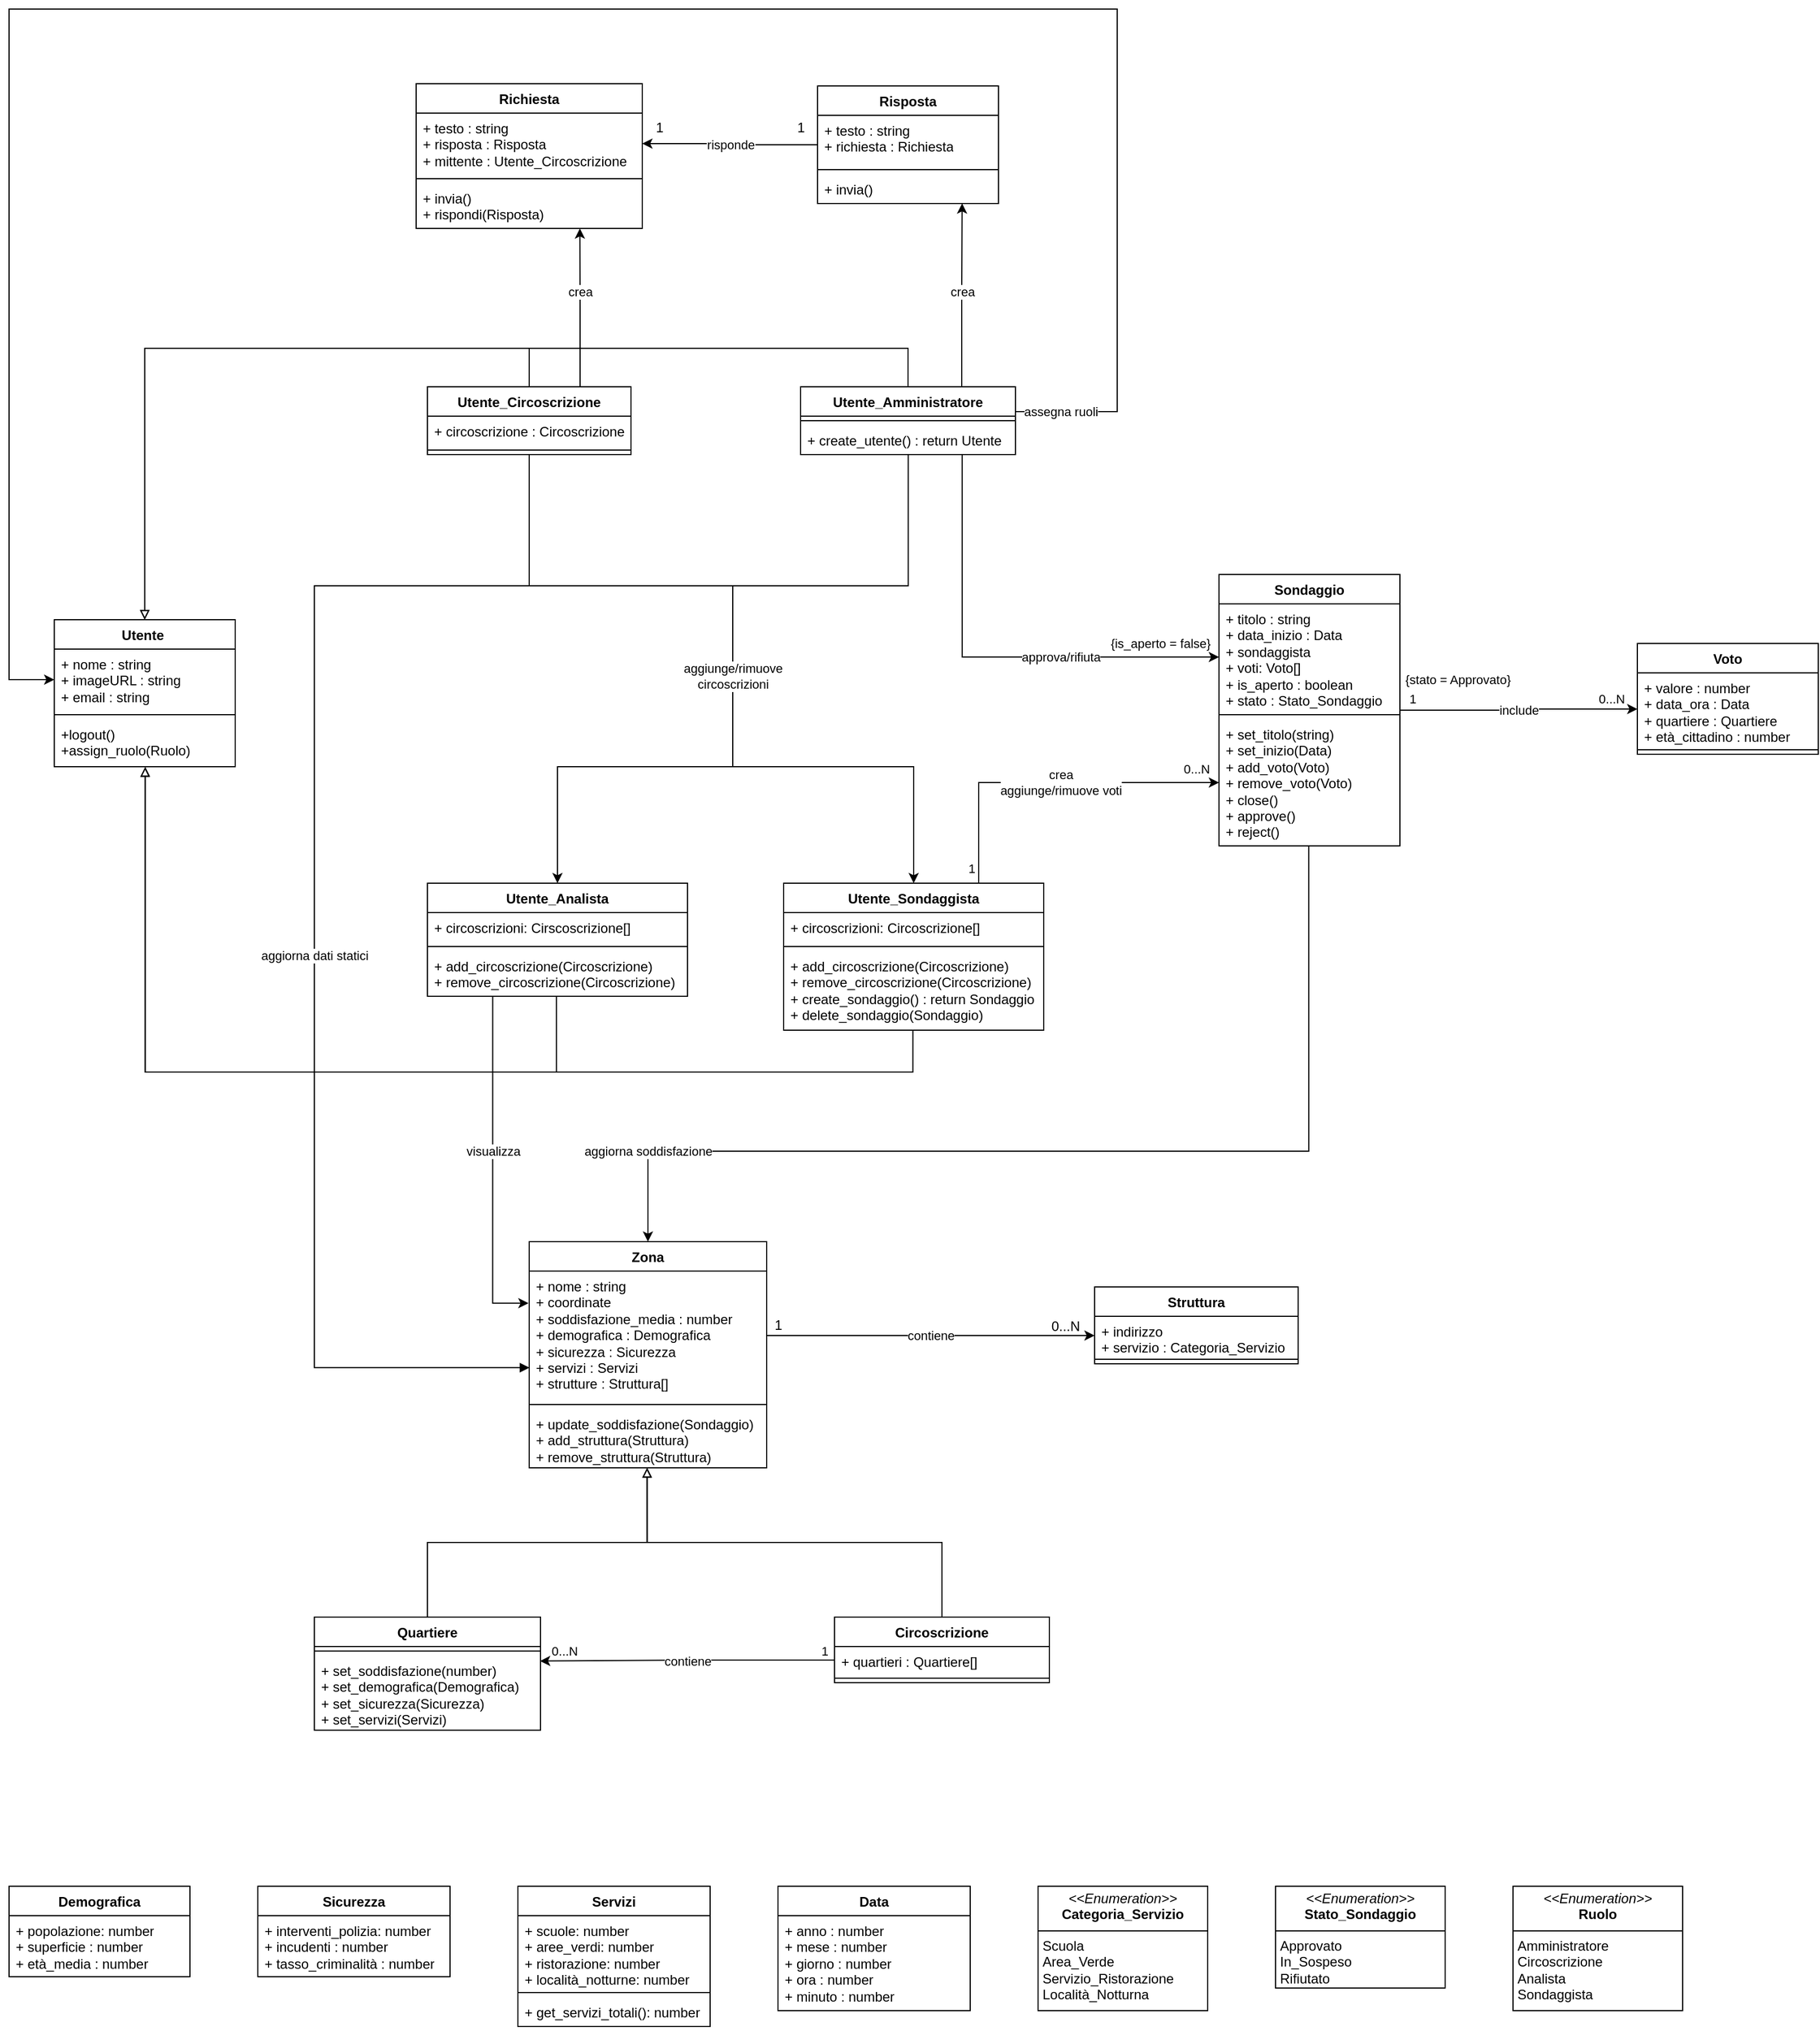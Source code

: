 <mxfile version="26.0.11">
  <diagram name="Page-1" id="PLHEX14s0yR5wj9dEpjZ">
    <mxGraphModel dx="1358" dy="744" grid="1" gridSize="10" guides="1" tooltips="1" connect="1" arrows="1" fold="1" page="1" pageScale="1" pageWidth="2339" pageHeight="3300" background="#ffffff" math="0" shadow="0">
      <root>
        <mxCell id="0" />
        <mxCell id="1" parent="0" />
        <mxCell id="chuGA78F28cxGPpsPuDr-1" style="edgeStyle=orthogonalEdgeStyle;rounded=0;orthogonalLoop=1;jettySize=auto;html=1;entryX=0.5;entryY=0;entryDx=0;entryDy=0;startArrow=block;startFill=0;endArrow=none;endFill=0;" parent="1" source="RidJvcQYEvCWUVDWe50Y-5" target="Lnp6TW67bfk-wFxMHtYv-6" edge="1">
          <mxGeometry relative="1" as="geometry">
            <Array as="points">
              <mxPoint x="490" y="700" />
              <mxPoint x="1165" y="700" />
            </Array>
          </mxGeometry>
        </mxCell>
        <mxCell id="chuGA78F28cxGPpsPuDr-2" style="edgeStyle=orthogonalEdgeStyle;rounded=0;orthogonalLoop=1;jettySize=auto;html=1;entryX=0.5;entryY=0;entryDx=0;entryDy=0;startArrow=block;startFill=0;endArrow=none;endFill=0;" parent="1" source="RidJvcQYEvCWUVDWe50Y-5" target="Lnp6TW67bfk-wFxMHtYv-10" edge="1">
          <mxGeometry relative="1" as="geometry">
            <Array as="points">
              <mxPoint x="490" y="700" />
              <mxPoint x="830" y="700" />
            </Array>
          </mxGeometry>
        </mxCell>
        <mxCell id="chuGA78F28cxGPpsPuDr-7" style="edgeStyle=orthogonalEdgeStyle;rounded=0;orthogonalLoop=1;jettySize=auto;html=1;endArrow=none;endFill=0;startArrow=block;startFill=0;exitX=0.502;exitY=1.011;exitDx=0;exitDy=0;exitPerimeter=0;entryX=0.497;entryY=0.997;entryDx=0;entryDy=0;entryPerimeter=0;" parent="1" source="RidJvcQYEvCWUVDWe50Y-8" target="RidJvcQYEvCWUVDWe50Y-42" edge="1">
          <mxGeometry relative="1" as="geometry">
            <mxPoint x="1170" y="1380" as="targetPoint" />
            <Array as="points">
              <mxPoint x="490" y="1340" />
              <mxPoint x="1169" y="1340" />
            </Array>
          </mxGeometry>
        </mxCell>
        <mxCell id="RidJvcQYEvCWUVDWe50Y-5" value="Utente&amp;nbsp;" style="swimlane;fontStyle=1;align=center;verticalAlign=top;childLayout=stackLayout;horizontal=1;startSize=26;horizontalStack=0;resizeParent=1;resizeParentMax=0;resizeLast=0;collapsible=1;marginBottom=0;whiteSpace=wrap;html=1;" parent="1" vertex="1">
          <mxGeometry x="410" y="940" width="160" height="130" as="geometry">
            <mxRectangle x="260" y="770" width="100" height="30" as="alternateBounds" />
          </mxGeometry>
        </mxCell>
        <mxCell id="RidJvcQYEvCWUVDWe50Y-6" value="&lt;div&gt;+ nome : string&lt;/div&gt;+ imageURL : string&lt;div&gt;+ email : string&lt;/div&gt;" style="text;strokeColor=none;fillColor=none;align=left;verticalAlign=top;spacingLeft=4;spacingRight=4;overflow=hidden;rotatable=0;points=[[0,0.5],[1,0.5]];portConstraint=eastwest;whiteSpace=wrap;html=1;" parent="RidJvcQYEvCWUVDWe50Y-5" vertex="1">
          <mxGeometry y="26" width="160" height="54" as="geometry" />
        </mxCell>
        <mxCell id="RidJvcQYEvCWUVDWe50Y-7" value="" style="line;strokeWidth=1;fillColor=none;align=left;verticalAlign=middle;spacingTop=-1;spacingLeft=3;spacingRight=3;rotatable=0;labelPosition=right;points=[];portConstraint=eastwest;strokeColor=inherit;" parent="RidJvcQYEvCWUVDWe50Y-5" vertex="1">
          <mxGeometry y="80" width="160" height="8" as="geometry" />
        </mxCell>
        <mxCell id="RidJvcQYEvCWUVDWe50Y-8" value="+logout()&lt;div&gt;+assign_ruolo(Ruolo)&lt;/div&gt;" style="text;strokeColor=none;fillColor=none;align=left;verticalAlign=top;spacingLeft=4;spacingRight=4;overflow=hidden;rotatable=0;points=[[0,0.5],[1,0.5]];portConstraint=eastwest;whiteSpace=wrap;html=1;" parent="RidJvcQYEvCWUVDWe50Y-5" vertex="1">
          <mxGeometry y="88" width="160" height="42" as="geometry" />
        </mxCell>
        <mxCell id="RidJvcQYEvCWUVDWe50Y-68" value="include" style="edgeStyle=orthogonalEdgeStyle;rounded=0;orthogonalLoop=1;jettySize=auto;html=1;entryX=0;entryY=0.5;entryDx=0;entryDy=0;" parent="1" source="RidJvcQYEvCWUVDWe50Y-9" target="RidJvcQYEvCWUVDWe50Y-26" edge="1">
          <mxGeometry x="-0.0" relative="1" as="geometry">
            <mxPoint as="offset" />
          </mxGeometry>
        </mxCell>
        <mxCell id="chuGA78F28cxGPpsPuDr-65" value="0...N" style="edgeLabel;html=1;align=center;verticalAlign=middle;resizable=0;points=[];" parent="RidJvcQYEvCWUVDWe50Y-68" vertex="1" connectable="0">
          <mxGeometry x="0.845" y="1" relative="1" as="geometry">
            <mxPoint x="-7" y="-8" as="offset" />
          </mxGeometry>
        </mxCell>
        <mxCell id="chuGA78F28cxGPpsPuDr-66" value="1" style="edgeLabel;html=1;align=center;verticalAlign=middle;resizable=0;points=[];" parent="RidJvcQYEvCWUVDWe50Y-68" vertex="1" connectable="0">
          <mxGeometry x="-0.862" y="2" relative="1" as="geometry">
            <mxPoint x="-4" y="-8" as="offset" />
          </mxGeometry>
        </mxCell>
        <mxCell id="Lnp6TW67bfk-wFxMHtYv-61" value="aggiorna soddisfazione" style="edgeStyle=orthogonalEdgeStyle;rounded=0;orthogonalLoop=1;jettySize=auto;html=1;exitX=0.496;exitY=0.999;exitDx=0;exitDy=0;exitPerimeter=0;" parent="1" source="RidJvcQYEvCWUVDWe50Y-12" target="Lnp6TW67bfk-wFxMHtYv-14" edge="1">
          <mxGeometry x="0.829" relative="1" as="geometry">
            <Array as="points">
              <mxPoint x="1519" y="1410" />
              <mxPoint x="935" y="1410" />
            </Array>
            <mxPoint as="offset" />
          </mxGeometry>
        </mxCell>
        <mxCell id="chuGA78F28cxGPpsPuDr-18" value="{stato = Approvato}" style="edgeLabel;html=1;align=center;verticalAlign=middle;resizable=0;points=[];" parent="Lnp6TW67bfk-wFxMHtYv-61" vertex="1" connectable="0">
          <mxGeometry x="0.77" y="1" relative="1" as="geometry">
            <mxPoint x="688" y="-418" as="offset" />
          </mxGeometry>
        </mxCell>
        <mxCell id="RidJvcQYEvCWUVDWe50Y-9" value="Sondaggio" style="swimlane;fontStyle=1;align=center;verticalAlign=top;childLayout=stackLayout;horizontal=1;startSize=26;horizontalStack=0;resizeParent=1;resizeParentMax=0;resizeLast=0;collapsible=1;marginBottom=0;whiteSpace=wrap;html=1;" parent="1" vertex="1">
          <mxGeometry x="1440" y="900" width="160" height="240" as="geometry" />
        </mxCell>
        <mxCell id="RidJvcQYEvCWUVDWe50Y-10" value="+ titolo : string&lt;div&gt;+ data_inizio : Data&lt;/div&gt;&lt;div&gt;+ sondaggista&lt;/div&gt;&lt;div&gt;+ voti: Voto[]&lt;/div&gt;&lt;div&gt;+ is_aperto : boolean&lt;/div&gt;&lt;div&gt;+ stato : Stato_Sondaggio&lt;/div&gt;" style="text;strokeColor=none;fillColor=none;align=left;verticalAlign=top;spacingLeft=4;spacingRight=4;overflow=hidden;rotatable=0;points=[[0,0.5],[1,0.5]];portConstraint=eastwest;whiteSpace=wrap;html=1;" parent="RidJvcQYEvCWUVDWe50Y-9" vertex="1">
          <mxGeometry y="26" width="160" height="94" as="geometry" />
        </mxCell>
        <mxCell id="RidJvcQYEvCWUVDWe50Y-11" value="" style="line;strokeWidth=1;fillColor=none;align=left;verticalAlign=middle;spacingTop=-1;spacingLeft=3;spacingRight=3;rotatable=0;labelPosition=right;points=[];portConstraint=eastwest;strokeColor=inherit;" parent="RidJvcQYEvCWUVDWe50Y-9" vertex="1">
          <mxGeometry y="120" width="160" height="8" as="geometry" />
        </mxCell>
        <mxCell id="RidJvcQYEvCWUVDWe50Y-12" value="+ set_titolo(string)&lt;div&gt;+ set_inizio(Data)&lt;/div&gt;&lt;div&gt;+ add_voto(Voto)&lt;/div&gt;&lt;div&gt;+ remove_voto(Voto)&lt;/div&gt;&lt;div&gt;+ close()&lt;/div&gt;&lt;div&gt;+ approve()&lt;/div&gt;&lt;div&gt;+ reject()&lt;/div&gt;" style="text;strokeColor=none;fillColor=none;align=left;verticalAlign=top;spacingLeft=4;spacingRight=4;overflow=hidden;rotatable=0;points=[[0,0.5],[1,0.5]];portConstraint=eastwest;whiteSpace=wrap;html=1;" parent="RidJvcQYEvCWUVDWe50Y-9" vertex="1">
          <mxGeometry y="128" width="160" height="112" as="geometry" />
        </mxCell>
        <mxCell id="RidJvcQYEvCWUVDWe50Y-48" value="contiene" style="edgeStyle=orthogonalEdgeStyle;rounded=0;orthogonalLoop=1;jettySize=auto;html=1;entryX=0;entryY=0.5;entryDx=0;entryDy=0;exitX=1;exitY=0.5;exitDx=0;exitDy=0;" parent="1" source="Lnp6TW67bfk-wFxMHtYv-15" target="Lnp6TW67bfk-wFxMHtYv-19" edge="1">
          <mxGeometry relative="1" as="geometry" />
        </mxCell>
        <mxCell id="RidJvcQYEvCWUVDWe50Y-17" value="Quartiere" style="swimlane;fontStyle=1;align=center;verticalAlign=top;childLayout=stackLayout;horizontal=1;startSize=26;horizontalStack=0;resizeParent=1;resizeParentMax=0;resizeLast=0;collapsible=1;marginBottom=0;whiteSpace=wrap;html=1;" parent="1" vertex="1">
          <mxGeometry x="640" y="1822" width="200" height="100" as="geometry" />
        </mxCell>
        <mxCell id="RidJvcQYEvCWUVDWe50Y-19" value="" style="line;strokeWidth=1;fillColor=none;align=left;verticalAlign=middle;spacingTop=-1;spacingLeft=3;spacingRight=3;rotatable=0;labelPosition=right;points=[];portConstraint=eastwest;strokeColor=inherit;" parent="RidJvcQYEvCWUVDWe50Y-17" vertex="1">
          <mxGeometry y="26" width="200" height="8" as="geometry" />
        </mxCell>
        <mxCell id="RidJvcQYEvCWUVDWe50Y-20" value="&lt;div&gt;+ set_soddisfazione(number)&lt;/div&gt;&lt;div&gt;+ set_demografica(Demografica)&lt;/div&gt;&lt;div&gt;+ set_sicurezza(Sicurezza)&lt;/div&gt;&lt;div&gt;+ set_servizi(Servizi)&lt;/div&gt;" style="text;strokeColor=none;fillColor=none;align=left;verticalAlign=top;spacingLeft=4;spacingRight=4;overflow=hidden;rotatable=0;points=[[0,0.5],[1,0.5]];portConstraint=eastwest;whiteSpace=wrap;html=1;" parent="RidJvcQYEvCWUVDWe50Y-17" vertex="1">
          <mxGeometry y="34" width="200" height="66" as="geometry" />
        </mxCell>
        <mxCell id="RidJvcQYEvCWUVDWe50Y-21" value="Circoscrizione" style="swimlane;fontStyle=1;align=center;verticalAlign=top;childLayout=stackLayout;horizontal=1;startSize=26;horizontalStack=0;resizeParent=1;resizeParentMax=0;resizeLast=0;collapsible=1;marginBottom=0;whiteSpace=wrap;html=1;" parent="1" vertex="1">
          <mxGeometry x="1100" y="1822" width="190" height="58" as="geometry">
            <mxRectangle x="1730" y="660" width="120" height="30" as="alternateBounds" />
          </mxGeometry>
        </mxCell>
        <mxCell id="RidJvcQYEvCWUVDWe50Y-22" value="&lt;div&gt;+ quartieri : Quartiere[]&lt;br&gt;&lt;div&gt;&lt;br&gt;&lt;/div&gt;&lt;/div&gt;" style="text;strokeColor=none;fillColor=none;align=left;verticalAlign=top;spacingLeft=4;spacingRight=4;overflow=hidden;rotatable=0;points=[[0,0.5],[1,0.5]];portConstraint=eastwest;whiteSpace=wrap;html=1;" parent="RidJvcQYEvCWUVDWe50Y-21" vertex="1">
          <mxGeometry y="26" width="190" height="24" as="geometry" />
        </mxCell>
        <mxCell id="RidJvcQYEvCWUVDWe50Y-23" value="" style="line;strokeWidth=1;fillColor=none;align=left;verticalAlign=middle;spacingTop=-1;spacingLeft=3;spacingRight=3;rotatable=0;labelPosition=right;points=[];portConstraint=eastwest;strokeColor=inherit;" parent="RidJvcQYEvCWUVDWe50Y-21" vertex="1">
          <mxGeometry y="50" width="190" height="8" as="geometry" />
        </mxCell>
        <mxCell id="RidJvcQYEvCWUVDWe50Y-25" value="Voto" style="swimlane;fontStyle=1;align=center;verticalAlign=top;childLayout=stackLayout;horizontal=1;startSize=26;horizontalStack=0;resizeParent=1;resizeParentMax=0;resizeLast=0;collapsible=1;marginBottom=0;whiteSpace=wrap;html=1;" parent="1" vertex="1">
          <mxGeometry x="1810" y="961" width="160" height="98" as="geometry" />
        </mxCell>
        <mxCell id="RidJvcQYEvCWUVDWe50Y-26" value="+ valore : number&lt;div&gt;+ data_ora : Data&lt;br&gt;&lt;div&gt;+ quartiere : Quartiere&lt;br&gt;&lt;div&gt;+ età_cittadino : number&lt;/div&gt;&lt;/div&gt;&lt;/div&gt;" style="text;strokeColor=none;fillColor=none;align=left;verticalAlign=top;spacingLeft=4;spacingRight=4;overflow=hidden;rotatable=0;points=[[0,0.5],[1,0.5]];portConstraint=eastwest;whiteSpace=wrap;html=1;" parent="RidJvcQYEvCWUVDWe50Y-25" vertex="1">
          <mxGeometry y="26" width="160" height="64" as="geometry" />
        </mxCell>
        <mxCell id="RidJvcQYEvCWUVDWe50Y-27" value="" style="line;strokeWidth=1;fillColor=none;align=left;verticalAlign=middle;spacingTop=-1;spacingLeft=3;spacingRight=3;rotatable=0;labelPosition=right;points=[];portConstraint=eastwest;strokeColor=inherit;" parent="RidJvcQYEvCWUVDWe50Y-25" vertex="1">
          <mxGeometry y="90" width="160" height="8" as="geometry" />
        </mxCell>
        <mxCell id="chuGA78F28cxGPpsPuDr-69" value="visualizza" style="edgeStyle=orthogonalEdgeStyle;rounded=0;orthogonalLoop=1;jettySize=auto;html=1;entryX=-0.003;entryY=0.249;entryDx=0;entryDy=0;exitX=0.251;exitY=1.003;exitDx=0;exitDy=0;exitPerimeter=0;entryPerimeter=0;" parent="1" source="RidJvcQYEvCWUVDWe50Y-38" target="Lnp6TW67bfk-wFxMHtYv-15" edge="1">
          <mxGeometry x="-0.097" relative="1" as="geometry">
            <mxPoint x="800" y="1300" as="sourcePoint" />
            <mxPoint as="offset" />
          </mxGeometry>
        </mxCell>
        <mxCell id="RidJvcQYEvCWUVDWe50Y-35" value="Utente_Analista" style="swimlane;fontStyle=1;align=center;verticalAlign=top;childLayout=stackLayout;horizontal=1;startSize=26;horizontalStack=0;resizeParent=1;resizeParentMax=0;resizeLast=0;collapsible=1;marginBottom=0;whiteSpace=wrap;html=1;" parent="1" vertex="1">
          <mxGeometry x="740" y="1173" width="230" height="100" as="geometry" />
        </mxCell>
        <mxCell id="RidJvcQYEvCWUVDWe50Y-36" value="+ circoscrizioni: Cirscoscrizione[]" style="text;strokeColor=none;fillColor=none;align=left;verticalAlign=top;spacingLeft=4;spacingRight=4;overflow=hidden;rotatable=0;points=[[0,0.5],[1,0.5]];portConstraint=eastwest;whiteSpace=wrap;html=1;" parent="RidJvcQYEvCWUVDWe50Y-35" vertex="1">
          <mxGeometry y="26" width="230" height="26" as="geometry" />
        </mxCell>
        <mxCell id="RidJvcQYEvCWUVDWe50Y-37" value="" style="line;strokeWidth=1;fillColor=none;align=left;verticalAlign=middle;spacingTop=-1;spacingLeft=3;spacingRight=3;rotatable=0;labelPosition=right;points=[];portConstraint=eastwest;strokeColor=inherit;" parent="RidJvcQYEvCWUVDWe50Y-35" vertex="1">
          <mxGeometry y="52" width="230" height="8" as="geometry" />
        </mxCell>
        <mxCell id="RidJvcQYEvCWUVDWe50Y-38" value="+ add_circoscrizione(Circoscrizione)&lt;div&gt;+ remove_circoscrizione(Circoscrizione)&lt;/div&gt;" style="text;strokeColor=none;fillColor=none;align=left;verticalAlign=top;spacingLeft=4;spacingRight=4;overflow=hidden;rotatable=0;points=[[0,0.5],[1,0.5]];portConstraint=eastwest;whiteSpace=wrap;html=1;" parent="RidJvcQYEvCWUVDWe50Y-35" vertex="1">
          <mxGeometry y="60" width="230" height="40" as="geometry" />
        </mxCell>
        <mxCell id="chuGA78F28cxGPpsPuDr-19" value="crea&lt;div&gt;aggiunge/rimuove voti&lt;/div&gt;" style="edgeStyle=orthogonalEdgeStyle;rounded=0;orthogonalLoop=1;jettySize=auto;html=1;entryX=0;entryY=0.5;entryDx=0;entryDy=0;exitX=0.75;exitY=0;exitDx=0;exitDy=0;" parent="1" source="RidJvcQYEvCWUVDWe50Y-39" target="RidJvcQYEvCWUVDWe50Y-12" edge="1">
          <mxGeometry x="0.071" relative="1" as="geometry">
            <Array as="points">
              <mxPoint x="1227" y="1084" />
            </Array>
            <mxPoint as="offset" />
          </mxGeometry>
        </mxCell>
        <mxCell id="chuGA78F28cxGPpsPuDr-67" value="0...N" style="edgeLabel;html=1;align=center;verticalAlign=middle;resizable=0;points=[];" parent="chuGA78F28cxGPpsPuDr-19" vertex="1" connectable="0">
          <mxGeometry x="0.587" y="1" relative="1" as="geometry">
            <mxPoint x="42" y="-11" as="offset" />
          </mxGeometry>
        </mxCell>
        <mxCell id="chuGA78F28cxGPpsPuDr-68" value="1" style="edgeLabel;html=1;align=center;verticalAlign=middle;resizable=0;points=[];" parent="chuGA78F28cxGPpsPuDr-19" vertex="1" connectable="0">
          <mxGeometry x="-0.862" y="-2" relative="1" as="geometry">
            <mxPoint x="-9" y="8" as="offset" />
          </mxGeometry>
        </mxCell>
        <mxCell id="RidJvcQYEvCWUVDWe50Y-39" value="Utente_Sondaggista" style="swimlane;fontStyle=1;align=center;verticalAlign=top;childLayout=stackLayout;horizontal=1;startSize=26;horizontalStack=0;resizeParent=1;resizeParentMax=0;resizeLast=0;collapsible=1;marginBottom=0;whiteSpace=wrap;html=1;" parent="1" vertex="1">
          <mxGeometry x="1055" y="1173" width="230" height="130" as="geometry" />
        </mxCell>
        <mxCell id="RidJvcQYEvCWUVDWe50Y-40" value="+ circoscrizioni: Circoscrizione[]" style="text;strokeColor=none;fillColor=none;align=left;verticalAlign=top;spacingLeft=4;spacingRight=4;overflow=hidden;rotatable=0;points=[[0,0.5],[1,0.5]];portConstraint=eastwest;whiteSpace=wrap;html=1;" parent="RidJvcQYEvCWUVDWe50Y-39" vertex="1">
          <mxGeometry y="26" width="230" height="26" as="geometry" />
        </mxCell>
        <mxCell id="RidJvcQYEvCWUVDWe50Y-41" value="" style="line;strokeWidth=1;fillColor=none;align=left;verticalAlign=middle;spacingTop=-1;spacingLeft=3;spacingRight=3;rotatable=0;labelPosition=right;points=[];portConstraint=eastwest;strokeColor=inherit;" parent="RidJvcQYEvCWUVDWe50Y-39" vertex="1">
          <mxGeometry y="52" width="230" height="8" as="geometry" />
        </mxCell>
        <mxCell id="RidJvcQYEvCWUVDWe50Y-42" value="&lt;div&gt;+ add_circoscrizione(Circoscrizione)&lt;br&gt;&lt;span style=&quot;background-color: initial;&quot;&gt;+ remove_circoscrizione(Circoscrizione)&lt;/span&gt;&lt;/div&gt;&lt;div&gt;+ create_sondaggio() : return Sondaggio&lt;/div&gt;&lt;div&gt;+ delete_sondaggio(Sondaggio)&lt;/div&gt;&lt;div&gt;&lt;br&gt;&lt;/div&gt;" style="text;strokeColor=none;fillColor=none;align=left;verticalAlign=top;spacingLeft=4;spacingRight=4;overflow=hidden;rotatable=0;points=[[0,0.5],[1,0.5]];portConstraint=eastwest;whiteSpace=wrap;html=1;" parent="RidJvcQYEvCWUVDWe50Y-39" vertex="1">
          <mxGeometry y="60" width="230" height="70" as="geometry" />
        </mxCell>
        <mxCell id="RidJvcQYEvCWUVDWe50Y-50" value="contiene" style="edgeStyle=orthogonalEdgeStyle;rounded=0;orthogonalLoop=1;jettySize=auto;html=1;exitX=0;exitY=0.5;exitDx=0;exitDy=0;entryX=0.998;entryY=0.073;entryDx=0;entryDy=0;entryPerimeter=0;" parent="1" source="RidJvcQYEvCWUVDWe50Y-22" target="RidJvcQYEvCWUVDWe50Y-20" edge="1">
          <mxGeometry relative="1" as="geometry">
            <mxPoint x="1030" y="1880" as="sourcePoint" />
            <mxPoint x="860" y="1840" as="targetPoint" />
          </mxGeometry>
        </mxCell>
        <mxCell id="Lnp6TW67bfk-wFxMHtYv-33" value="1" style="edgeLabel;html=1;align=center;verticalAlign=middle;resizable=0;points=[];" parent="RidJvcQYEvCWUVDWe50Y-50" vertex="1" connectable="0">
          <mxGeometry x="-0.905" y="-2" relative="1" as="geometry">
            <mxPoint x="3" y="-6" as="offset" />
          </mxGeometry>
        </mxCell>
        <mxCell id="Lnp6TW67bfk-wFxMHtYv-34" value="0...N" style="edgeLabel;html=1;align=center;verticalAlign=middle;resizable=0;points=[];" parent="RidJvcQYEvCWUVDWe50Y-50" vertex="1" connectable="0">
          <mxGeometry x="0.756" y="-1" relative="1" as="geometry">
            <mxPoint x="-11" y="-8" as="offset" />
          </mxGeometry>
        </mxCell>
        <mxCell id="RidJvcQYEvCWUVDWe50Y-59" value="Demografica" style="swimlane;fontStyle=1;align=center;verticalAlign=top;childLayout=stackLayout;horizontal=1;startSize=26;horizontalStack=0;resizeParent=1;resizeParentMax=0;resizeLast=0;collapsible=1;marginBottom=0;whiteSpace=wrap;html=1;" parent="1" vertex="1">
          <mxGeometry x="370" y="2060" width="160" height="80" as="geometry" />
        </mxCell>
        <mxCell id="RidJvcQYEvCWUVDWe50Y-60" value="+ popolazione: number&lt;div&gt;+ superficie : number&lt;/div&gt;&lt;div&gt;+ età_media : number&lt;/div&gt;" style="text;strokeColor=none;fillColor=none;align=left;verticalAlign=top;spacingLeft=4;spacingRight=4;overflow=hidden;rotatable=0;points=[[0,0.5],[1,0.5]];portConstraint=eastwest;whiteSpace=wrap;html=1;" parent="RidJvcQYEvCWUVDWe50Y-59" vertex="1">
          <mxGeometry y="26" width="160" height="54" as="geometry" />
        </mxCell>
        <mxCell id="RidJvcQYEvCWUVDWe50Y-61" value="Sicurezza" style="swimlane;fontStyle=1;align=center;verticalAlign=top;childLayout=stackLayout;horizontal=1;startSize=26;horizontalStack=0;resizeParent=1;resizeParentMax=0;resizeLast=0;collapsible=1;marginBottom=0;whiteSpace=wrap;html=1;" parent="1" vertex="1">
          <mxGeometry x="590" y="2060" width="170" height="80" as="geometry" />
        </mxCell>
        <mxCell id="RidJvcQYEvCWUVDWe50Y-62" value="+ interventi_polizia: number&lt;div&gt;+ incudenti : number&lt;/div&gt;&lt;div&gt;+ tasso_criminalità : number&lt;/div&gt;" style="text;strokeColor=none;fillColor=none;align=left;verticalAlign=top;spacingLeft=4;spacingRight=4;overflow=hidden;rotatable=0;points=[[0,0.5],[1,0.5]];portConstraint=eastwest;whiteSpace=wrap;html=1;" parent="RidJvcQYEvCWUVDWe50Y-61" vertex="1">
          <mxGeometry y="26" width="170" height="54" as="geometry" />
        </mxCell>
        <mxCell id="RidJvcQYEvCWUVDWe50Y-76" value="Data" style="swimlane;fontStyle=1;align=center;verticalAlign=top;childLayout=stackLayout;horizontal=1;startSize=26;horizontalStack=0;resizeParent=1;resizeParentMax=0;resizeLast=0;collapsible=1;marginBottom=0;whiteSpace=wrap;html=1;" parent="1" vertex="1">
          <mxGeometry x="1050" y="2060" width="170" height="110" as="geometry" />
        </mxCell>
        <mxCell id="RidJvcQYEvCWUVDWe50Y-77" value="+ anno : number&lt;div&gt;+ mese : number&lt;/div&gt;&lt;div&gt;+ giorno : number&lt;/div&gt;&lt;div&gt;+ ora : number&lt;/div&gt;&lt;div&gt;+ minuto : number&lt;/div&gt;" style="text;strokeColor=none;fillColor=none;align=left;verticalAlign=top;spacingLeft=4;spacingRight=4;overflow=hidden;rotatable=0;points=[[0,0.5],[1,0.5]];portConstraint=eastwest;whiteSpace=wrap;html=1;" parent="RidJvcQYEvCWUVDWe50Y-76" vertex="1">
          <mxGeometry y="26" width="170" height="84" as="geometry" />
        </mxCell>
        <mxCell id="Lnp6TW67bfk-wFxMHtYv-5" value="&lt;p style=&quot;margin:0px;margin-top:4px;text-align:center;&quot;&gt;&lt;i&gt;&amp;lt;&amp;lt;Enumeration&amp;gt;&amp;gt;&lt;/i&gt;&lt;br&gt;&lt;b&gt;Stato_Sondaggio&lt;/b&gt;&lt;/p&gt;&lt;hr size=&quot;1&quot; style=&quot;border-style:solid;&quot;&gt;&lt;p style=&quot;margin:0px;margin-left:4px;&quot;&gt;Approvato&lt;/p&gt;&lt;p style=&quot;margin:0px;margin-left:4px;&quot;&gt;In_Sospeso&lt;/p&gt;&lt;p style=&quot;margin:0px;margin-left:4px;&quot;&gt;Rifiutato&lt;/p&gt;&lt;p style=&quot;margin:0px;margin-left:4px;&quot;&gt;&lt;br&gt;&lt;/p&gt;" style="verticalAlign=top;align=left;overflow=fill;html=1;whiteSpace=wrap;" parent="1" vertex="1">
          <mxGeometry x="1490" y="2060" width="150" height="90" as="geometry" />
        </mxCell>
        <mxCell id="chuGA78F28cxGPpsPuDr-10" value="crea" style="edgeStyle=orthogonalEdgeStyle;rounded=0;orthogonalLoop=1;jettySize=auto;html=1;exitX=0.75;exitY=0;exitDx=0;exitDy=0;entryX=0.799;entryY=0.996;entryDx=0;entryDy=0;entryPerimeter=0;" parent="1" source="Lnp6TW67bfk-wFxMHtYv-6" target="Lnp6TW67bfk-wFxMHtYv-49" edge="1">
          <mxGeometry x="0.038" relative="1" as="geometry">
            <mxPoint x="1220" y="600" as="targetPoint" />
            <mxPoint as="offset" />
          </mxGeometry>
        </mxCell>
        <mxCell id="chuGA78F28cxGPpsPuDr-14" style="edgeStyle=orthogonalEdgeStyle;rounded=0;orthogonalLoop=1;jettySize=auto;html=1;entryX=0.5;entryY=1;entryDx=0;entryDy=0;endArrow=none;endFill=0;exitX=0.501;exitY=1.003;exitDx=0;exitDy=0;exitPerimeter=0;" parent="1" source="Lnp6TW67bfk-wFxMHtYv-9" target="Lnp6TW67bfk-wFxMHtYv-10" edge="1">
          <mxGeometry relative="1" as="geometry">
            <mxPoint x="870" y="950" as="targetPoint" />
            <Array as="points">
              <mxPoint x="1165" y="910" />
              <mxPoint x="830" y="910" />
            </Array>
          </mxGeometry>
        </mxCell>
        <mxCell id="chuGA78F28cxGPpsPuDr-61" value="approva/rifiuta" style="edgeStyle=orthogonalEdgeStyle;rounded=0;orthogonalLoop=1;jettySize=auto;html=1;exitX=0.752;exitY=1.014;exitDx=0;exitDy=0;exitPerimeter=0;entryX=0;entryY=0.5;entryDx=0;entryDy=0;" parent="1" source="Lnp6TW67bfk-wFxMHtYv-9" target="RidJvcQYEvCWUVDWe50Y-10" edge="1">
          <mxGeometry x="0.31" relative="1" as="geometry">
            <Array as="points">
              <mxPoint x="1213" y="973" />
            </Array>
            <mxPoint as="offset" />
          </mxGeometry>
        </mxCell>
        <mxCell id="chuGA78F28cxGPpsPuDr-62" value="{is_aperto = false}" style="edgeLabel;html=1;align=center;verticalAlign=middle;resizable=0;points=[];" parent="chuGA78F28cxGPpsPuDr-61" vertex="1" connectable="0">
          <mxGeometry x="0.816" y="2" relative="1" as="geometry">
            <mxPoint x="-15" y="-10" as="offset" />
          </mxGeometry>
        </mxCell>
        <mxCell id="Lnp6TW67bfk-wFxMHtYv-6" value="Utente_Amministratore" style="swimlane;fontStyle=1;align=center;verticalAlign=top;childLayout=stackLayout;horizontal=1;startSize=26;horizontalStack=0;resizeParent=1;resizeParentMax=0;resizeLast=0;collapsible=1;marginBottom=0;whiteSpace=wrap;html=1;" parent="1" vertex="1">
          <mxGeometry x="1070" y="734" width="190" height="60" as="geometry">
            <mxRectangle x="670" y="1158" width="160" height="30" as="alternateBounds" />
          </mxGeometry>
        </mxCell>
        <mxCell id="Lnp6TW67bfk-wFxMHtYv-8" value="" style="line;strokeWidth=1;fillColor=none;align=left;verticalAlign=middle;spacingTop=-1;spacingLeft=3;spacingRight=3;rotatable=0;labelPosition=right;points=[];portConstraint=eastwest;strokeColor=inherit;" parent="Lnp6TW67bfk-wFxMHtYv-6" vertex="1">
          <mxGeometry y="26" width="190" height="8" as="geometry" />
        </mxCell>
        <mxCell id="Lnp6TW67bfk-wFxMHtYv-9" value="+ create_utente() : return Utente" style="text;strokeColor=none;fillColor=none;align=left;verticalAlign=top;spacingLeft=4;spacingRight=4;overflow=hidden;rotatable=0;points=[[0,0.5],[1,0.5]];portConstraint=eastwest;whiteSpace=wrap;html=1;" parent="Lnp6TW67bfk-wFxMHtYv-6" vertex="1">
          <mxGeometry y="34" width="190" height="26" as="geometry" />
        </mxCell>
        <mxCell id="chuGA78F28cxGPpsPuDr-9" value="crea" style="edgeStyle=orthogonalEdgeStyle;rounded=0;orthogonalLoop=1;jettySize=auto;html=1;exitX=0.75;exitY=0;exitDx=0;exitDy=0;entryX=0.724;entryY=1;entryDx=0;entryDy=0;entryPerimeter=0;" parent="1" source="Lnp6TW67bfk-wFxMHtYv-10" target="Lnp6TW67bfk-wFxMHtYv-45" edge="1">
          <mxGeometry x="0.201" relative="1" as="geometry">
            <mxPoint x="870" y="620" as="targetPoint" />
            <mxPoint as="offset" />
          </mxGeometry>
        </mxCell>
        <mxCell id="Lnp6TW67bfk-wFxMHtYv-10" value="Utente_Circoscrizione" style="swimlane;fontStyle=1;align=center;verticalAlign=top;childLayout=stackLayout;horizontal=1;startSize=26;horizontalStack=0;resizeParent=1;resizeParentMax=0;resizeLast=0;collapsible=1;marginBottom=0;whiteSpace=wrap;html=1;" parent="1" vertex="1">
          <mxGeometry x="740" y="734" width="180" height="60" as="geometry" />
        </mxCell>
        <mxCell id="Lnp6TW67bfk-wFxMHtYv-11" value="+ circoscrizione : Circoscrizione" style="text;strokeColor=none;fillColor=none;align=left;verticalAlign=top;spacingLeft=4;spacingRight=4;overflow=hidden;rotatable=0;points=[[0,0.5],[1,0.5]];portConstraint=eastwest;whiteSpace=wrap;html=1;" parent="Lnp6TW67bfk-wFxMHtYv-10" vertex="1">
          <mxGeometry y="26" width="180" height="26" as="geometry" />
        </mxCell>
        <mxCell id="Lnp6TW67bfk-wFxMHtYv-12" value="" style="line;strokeWidth=1;fillColor=none;align=left;verticalAlign=middle;spacingTop=-1;spacingLeft=3;spacingRight=3;rotatable=0;labelPosition=right;points=[];portConstraint=eastwest;strokeColor=inherit;" parent="Lnp6TW67bfk-wFxMHtYv-10" vertex="1">
          <mxGeometry y="52" width="180" height="8" as="geometry" />
        </mxCell>
        <mxCell id="Lnp6TW67bfk-wFxMHtYv-14" value="Zona" style="swimlane;fontStyle=1;align=center;verticalAlign=top;childLayout=stackLayout;horizontal=1;startSize=26;horizontalStack=0;resizeParent=1;resizeParentMax=0;resizeLast=0;collapsible=1;marginBottom=0;whiteSpace=wrap;html=1;" parent="1" vertex="1">
          <mxGeometry x="830" y="1490" width="210" height="200" as="geometry" />
        </mxCell>
        <mxCell id="Lnp6TW67bfk-wFxMHtYv-15" value="+ nome : string&lt;div&gt;+ coordinate&lt;br&gt;&lt;div&gt;+ soddisfazione_media : number&lt;/div&gt;&lt;div&gt;+ demografica : Demografica&lt;/div&gt;&lt;div&gt;+ sicurezza : Sicurezza&lt;/div&gt;&lt;div&gt;+ servizi : Servizi&lt;/div&gt;&lt;/div&gt;&lt;div&gt;+ strutture : Struttura[]&lt;/div&gt;" style="text;strokeColor=none;fillColor=none;align=left;verticalAlign=top;spacingLeft=4;spacingRight=4;overflow=hidden;rotatable=0;points=[[0,0.5],[1,0.5]];portConstraint=eastwest;whiteSpace=wrap;html=1;" parent="Lnp6TW67bfk-wFxMHtYv-14" vertex="1">
          <mxGeometry y="26" width="210" height="114" as="geometry" />
        </mxCell>
        <mxCell id="Lnp6TW67bfk-wFxMHtYv-16" value="" style="line;strokeWidth=1;fillColor=none;align=left;verticalAlign=middle;spacingTop=-1;spacingLeft=3;spacingRight=3;rotatable=0;labelPosition=right;points=[];portConstraint=eastwest;strokeColor=inherit;" parent="Lnp6TW67bfk-wFxMHtYv-14" vertex="1">
          <mxGeometry y="140" width="210" height="8" as="geometry" />
        </mxCell>
        <mxCell id="Lnp6TW67bfk-wFxMHtYv-17" value="+ update_soddisfazione(Sondaggio)&lt;div&gt;+ add_struttura(Struttura)&lt;/div&gt;&lt;div&gt;+ remove_struttura(Struttura)&lt;/div&gt;" style="text;strokeColor=none;fillColor=none;align=left;verticalAlign=top;spacingLeft=4;spacingRight=4;overflow=hidden;rotatable=0;points=[[0,0.5],[1,0.5]];portConstraint=eastwest;whiteSpace=wrap;html=1;" parent="Lnp6TW67bfk-wFxMHtYv-14" vertex="1">
          <mxGeometry y="148" width="210" height="52" as="geometry" />
        </mxCell>
        <mxCell id="Lnp6TW67bfk-wFxMHtYv-18" value="Struttura" style="swimlane;fontStyle=1;align=center;verticalAlign=top;childLayout=stackLayout;horizontal=1;startSize=26;horizontalStack=0;resizeParent=1;resizeParentMax=0;resizeLast=0;collapsible=1;marginBottom=0;whiteSpace=wrap;html=1;" parent="1" vertex="1">
          <mxGeometry x="1330" y="1530" width="180" height="68" as="geometry" />
        </mxCell>
        <mxCell id="Lnp6TW67bfk-wFxMHtYv-19" value="+ indirizzo&amp;nbsp;&lt;div&gt;+ servizio : Categoria_Servizio&lt;/div&gt;" style="text;strokeColor=none;fillColor=none;align=left;verticalAlign=top;spacingLeft=4;spacingRight=4;overflow=hidden;rotatable=0;points=[[0,0.5],[1,0.5]];portConstraint=eastwest;whiteSpace=wrap;html=1;" parent="Lnp6TW67bfk-wFxMHtYv-18" vertex="1">
          <mxGeometry y="26" width="180" height="34" as="geometry" />
        </mxCell>
        <mxCell id="Lnp6TW67bfk-wFxMHtYv-20" value="" style="line;strokeWidth=1;fillColor=none;align=left;verticalAlign=middle;spacingTop=-1;spacingLeft=3;spacingRight=3;rotatable=0;labelPosition=right;points=[];portConstraint=eastwest;strokeColor=inherit;" parent="Lnp6TW67bfk-wFxMHtYv-18" vertex="1">
          <mxGeometry y="60" width="180" height="8" as="geometry" />
        </mxCell>
        <mxCell id="Lnp6TW67bfk-wFxMHtYv-24" value="&lt;p style=&quot;margin:0px;margin-top:4px;text-align:center;&quot;&gt;&lt;i&gt;&amp;lt;&amp;lt;Enumeration&amp;gt;&amp;gt;&lt;/i&gt;&lt;br&gt;&lt;b&gt;Categoria_Servizio&lt;/b&gt;&lt;/p&gt;&lt;hr size=&quot;1&quot; style=&quot;border-style:solid;&quot;&gt;&lt;p style=&quot;margin:0px;margin-left:4px;&quot;&gt;Scuola&lt;/p&gt;&lt;p style=&quot;margin:0px;margin-left:4px;&quot;&gt;Area_Verde&lt;/p&gt;&lt;p style=&quot;margin:0px;margin-left:4px;&quot;&gt;Servizio_Ristorazione&lt;/p&gt;&lt;p style=&quot;margin:0px;margin-left:4px;&quot;&gt;Località_Notturna&lt;/p&gt;&lt;p style=&quot;margin:0px;margin-left:4px;&quot;&gt;&lt;br&gt;&lt;/p&gt;" style="verticalAlign=top;align=left;overflow=fill;html=1;whiteSpace=wrap;" parent="1" vertex="1">
          <mxGeometry x="1280" y="2060" width="150" height="110" as="geometry" />
        </mxCell>
        <mxCell id="Lnp6TW67bfk-wFxMHtYv-26" style="edgeStyle=orthogonalEdgeStyle;rounded=0;orthogonalLoop=1;jettySize=auto;html=1;exitX=0.5;exitY=0;exitDx=0;exitDy=0;entryX=0.497;entryY=0.999;entryDx=0;entryDy=0;entryPerimeter=0;endArrow=block;endFill=0;" parent="1" source="RidJvcQYEvCWUVDWe50Y-17" target="Lnp6TW67bfk-wFxMHtYv-17" edge="1">
          <mxGeometry relative="1" as="geometry">
            <mxPoint x="924" y="1650" as="targetPoint" />
          </mxGeometry>
        </mxCell>
        <mxCell id="Lnp6TW67bfk-wFxMHtYv-27" style="edgeStyle=orthogonalEdgeStyle;rounded=0;orthogonalLoop=1;jettySize=auto;html=1;exitX=0.5;exitY=0;exitDx=0;exitDy=0;entryX=0.496;entryY=1.002;entryDx=0;entryDy=0;entryPerimeter=0;endArrow=block;endFill=0;" parent="1" source="RidJvcQYEvCWUVDWe50Y-21" target="Lnp6TW67bfk-wFxMHtYv-17" edge="1">
          <mxGeometry relative="1" as="geometry">
            <mxPoint x="750" y="1832" as="sourcePoint" />
            <mxPoint x="934" y="1654" as="targetPoint" />
          </mxGeometry>
        </mxCell>
        <mxCell id="Lnp6TW67bfk-wFxMHtYv-35" value="0...N" style="text;html=1;align=center;verticalAlign=middle;resizable=0;points=[];autosize=1;strokeColor=none;fillColor=none;" parent="1" vertex="1">
          <mxGeometry x="1279" y="1550" width="50" height="30" as="geometry" />
        </mxCell>
        <mxCell id="Lnp6TW67bfk-wFxMHtYv-36" value="1" style="text;html=1;align=center;verticalAlign=middle;resizable=0;points=[];autosize=1;strokeColor=none;fillColor=none;" parent="1" vertex="1">
          <mxGeometry x="1035" y="1549" width="30" height="30" as="geometry" />
        </mxCell>
        <mxCell id="Lnp6TW67bfk-wFxMHtYv-42" value="Richiesta" style="swimlane;fontStyle=1;align=center;verticalAlign=top;childLayout=stackLayout;horizontal=1;startSize=26;horizontalStack=0;resizeParent=1;resizeParentMax=0;resizeLast=0;collapsible=1;marginBottom=0;whiteSpace=wrap;html=1;" parent="1" vertex="1">
          <mxGeometry x="730" y="466" width="200" height="128" as="geometry" />
        </mxCell>
        <mxCell id="Lnp6TW67bfk-wFxMHtYv-43" value="+ testo : string&lt;div&gt;+ risposta : Risposta&lt;/div&gt;&lt;div&gt;+ mittente : Utente_Circoscrizione&lt;/div&gt;" style="text;strokeColor=none;fillColor=none;align=left;verticalAlign=top;spacingLeft=4;spacingRight=4;overflow=hidden;rotatable=0;points=[[0,0.5],[1,0.5]];portConstraint=eastwest;whiteSpace=wrap;html=1;" parent="Lnp6TW67bfk-wFxMHtYv-42" vertex="1">
          <mxGeometry y="26" width="200" height="54" as="geometry" />
        </mxCell>
        <mxCell id="Lnp6TW67bfk-wFxMHtYv-44" value="" style="line;strokeWidth=1;fillColor=none;align=left;verticalAlign=middle;spacingTop=-1;spacingLeft=3;spacingRight=3;rotatable=0;labelPosition=right;points=[];portConstraint=eastwest;strokeColor=inherit;" parent="Lnp6TW67bfk-wFxMHtYv-42" vertex="1">
          <mxGeometry y="80" width="200" height="8" as="geometry" />
        </mxCell>
        <mxCell id="Lnp6TW67bfk-wFxMHtYv-45" value="&lt;div&gt;+ invia()&lt;/div&gt;+ rispondi(Risposta)" style="text;strokeColor=none;fillColor=none;align=left;verticalAlign=top;spacingLeft=4;spacingRight=4;overflow=hidden;rotatable=0;points=[[0,0.5],[1,0.5]];portConstraint=eastwest;whiteSpace=wrap;html=1;" parent="Lnp6TW67bfk-wFxMHtYv-42" vertex="1">
          <mxGeometry y="88" width="200" height="40" as="geometry" />
        </mxCell>
        <mxCell id="Lnp6TW67bfk-wFxMHtYv-50" value="risponde" style="edgeStyle=orthogonalEdgeStyle;rounded=0;orthogonalLoop=1;jettySize=auto;html=1;entryX=1;entryY=0.5;entryDx=0;entryDy=0;" parent="1" source="Lnp6TW67bfk-wFxMHtYv-46" target="Lnp6TW67bfk-wFxMHtYv-43" edge="1">
          <mxGeometry relative="1" as="geometry">
            <mxPoint x="1580.0" y="636" as="targetPoint" />
          </mxGeometry>
        </mxCell>
        <mxCell id="Lnp6TW67bfk-wFxMHtYv-46" value="Risposta" style="swimlane;fontStyle=1;align=center;verticalAlign=top;childLayout=stackLayout;horizontal=1;startSize=26;horizontalStack=0;resizeParent=1;resizeParentMax=0;resizeLast=0;collapsible=1;marginBottom=0;whiteSpace=wrap;html=1;" parent="1" vertex="1">
          <mxGeometry x="1085" y="468" width="160" height="104" as="geometry" />
        </mxCell>
        <mxCell id="Lnp6TW67bfk-wFxMHtYv-47" value="+ testo : string&lt;div&gt;+ richiesta : Richiesta&lt;/div&gt;" style="text;strokeColor=none;fillColor=none;align=left;verticalAlign=top;spacingLeft=4;spacingRight=4;overflow=hidden;rotatable=0;points=[[0,0.5],[1,0.5]];portConstraint=eastwest;whiteSpace=wrap;html=1;" parent="Lnp6TW67bfk-wFxMHtYv-46" vertex="1">
          <mxGeometry y="26" width="160" height="44" as="geometry" />
        </mxCell>
        <mxCell id="Lnp6TW67bfk-wFxMHtYv-48" value="" style="line;strokeWidth=1;fillColor=none;align=left;verticalAlign=middle;spacingTop=-1;spacingLeft=3;spacingRight=3;rotatable=0;labelPosition=right;points=[];portConstraint=eastwest;strokeColor=inherit;" parent="Lnp6TW67bfk-wFxMHtYv-46" vertex="1">
          <mxGeometry y="70" width="160" height="8" as="geometry" />
        </mxCell>
        <mxCell id="Lnp6TW67bfk-wFxMHtYv-49" value="+ invia()" style="text;strokeColor=none;fillColor=none;align=left;verticalAlign=top;spacingLeft=4;spacingRight=4;overflow=hidden;rotatable=0;points=[[0,0.5],[1,0.5]];portConstraint=eastwest;whiteSpace=wrap;html=1;" parent="Lnp6TW67bfk-wFxMHtYv-46" vertex="1">
          <mxGeometry y="78" width="160" height="26" as="geometry" />
        </mxCell>
        <mxCell id="Lnp6TW67bfk-wFxMHtYv-53" value="1" style="text;html=1;align=center;verticalAlign=middle;resizable=0;points=[];autosize=1;strokeColor=none;fillColor=none;" parent="1" vertex="1">
          <mxGeometry x="930" y="490" width="30" height="30" as="geometry" />
        </mxCell>
        <mxCell id="Lnp6TW67bfk-wFxMHtYv-54" value="1" style="text;html=1;align=center;verticalAlign=middle;resizable=0;points=[];autosize=1;strokeColor=none;fillColor=none;" parent="1" vertex="1">
          <mxGeometry x="1055" y="490" width="30" height="30" as="geometry" />
        </mxCell>
        <mxCell id="chuGA78F28cxGPpsPuDr-6" style="edgeStyle=orthogonalEdgeStyle;rounded=0;orthogonalLoop=1;jettySize=auto;html=1;entryX=0.496;entryY=0.999;entryDx=0;entryDy=0;entryPerimeter=0;exitX=0.503;exitY=1.002;exitDx=0;exitDy=0;exitPerimeter=0;endArrow=none;endFill=0;startArrow=block;startFill=0;" parent="1" source="RidJvcQYEvCWUVDWe50Y-8" target="RidJvcQYEvCWUVDWe50Y-38" edge="1">
          <mxGeometry relative="1" as="geometry">
            <Array as="points">
              <mxPoint x="490" y="1340" />
              <mxPoint x="854" y="1340" />
            </Array>
          </mxGeometry>
        </mxCell>
        <mxCell id="chuGA78F28cxGPpsPuDr-11" value="assegna ruoli" style="edgeStyle=orthogonalEdgeStyle;rounded=0;orthogonalLoop=1;jettySize=auto;html=1;entryX=0;entryY=0.5;entryDx=0;entryDy=0;exitX=1;exitY=0.25;exitDx=0;exitDy=0;" parent="1" source="Lnp6TW67bfk-wFxMHtYv-6" target="RidJvcQYEvCWUVDWe50Y-6" edge="1">
          <mxGeometry x="-0.955" relative="1" as="geometry">
            <mxPoint x="450" y="550" as="targetPoint" />
            <Array as="points">
              <mxPoint x="1260" y="756" />
              <mxPoint x="1350" y="756" />
              <mxPoint x="1350" y="400" />
              <mxPoint x="370" y="400" />
              <mxPoint x="370" y="993" />
            </Array>
            <mxPoint as="offset" />
          </mxGeometry>
        </mxCell>
        <mxCell id="chuGA78F28cxGPpsPuDr-15" style="edgeStyle=orthogonalEdgeStyle;rounded=0;orthogonalLoop=1;jettySize=auto;html=1;entryX=0.5;entryY=0;entryDx=0;entryDy=0;endArrow=classic;endFill=1;exitX=0.5;exitY=0;exitDx=0;exitDy=0;startArrow=classic;startFill=1;" parent="1" source="RidJvcQYEvCWUVDWe50Y-39" target="RidJvcQYEvCWUVDWe50Y-35" edge="1">
          <mxGeometry relative="1" as="geometry">
            <mxPoint x="830" y="980" as="targetPoint" />
            <mxPoint x="1165" y="980" as="sourcePoint" />
            <Array as="points">
              <mxPoint x="1170" y="1070" />
              <mxPoint x="855" y="1070" />
            </Array>
          </mxGeometry>
        </mxCell>
        <mxCell id="chuGA78F28cxGPpsPuDr-16" value="aggiunge/rimuove&lt;div&gt;circoscrizioni&lt;/div&gt;" style="endArrow=none;html=1;rounded=0;" parent="1" edge="1">
          <mxGeometry width="50" height="50" relative="1" as="geometry">
            <mxPoint x="1010" y="1070" as="sourcePoint" />
            <mxPoint x="1010" y="910" as="targetPoint" />
          </mxGeometry>
        </mxCell>
        <mxCell id="chuGA78F28cxGPpsPuDr-70" value="aggiorna dati statici" style="edgeStyle=orthogonalEdgeStyle;rounded=0;orthogonalLoop=1;jettySize=auto;html=1;endArrow=block;endFill=1;entryX=0.001;entryY=0.749;entryDx=0;entryDy=0;entryPerimeter=0;" parent="1" target="Lnp6TW67bfk-wFxMHtYv-15" edge="1">
          <mxGeometry x="-0.035" relative="1" as="geometry">
            <mxPoint x="800" y="1810" as="targetPoint" />
            <mxPoint x="830" y="910" as="sourcePoint" />
            <Array as="points">
              <mxPoint x="640" y="910" />
              <mxPoint x="640" y="1601" />
            </Array>
            <mxPoint as="offset" />
          </mxGeometry>
        </mxCell>
        <mxCell id="RidJvcQYEvCWUVDWe50Y-63" value="Servizi" style="swimlane;fontStyle=1;align=center;verticalAlign=top;childLayout=stackLayout;horizontal=1;startSize=26;horizontalStack=0;resizeParent=1;resizeParentMax=0;resizeLast=0;collapsible=1;marginBottom=0;whiteSpace=wrap;html=1;" parent="1" vertex="1">
          <mxGeometry x="820" y="2060" width="170" height="124" as="geometry" />
        </mxCell>
        <mxCell id="RidJvcQYEvCWUVDWe50Y-64" value="+ scuole: number&lt;div&gt;+ aree_verdi: number&lt;/div&gt;&lt;div&gt;+ ristorazione: number&lt;/div&gt;&lt;div&gt;+ località_notturne: number&lt;/div&gt;" style="text;strokeColor=none;fillColor=none;align=left;verticalAlign=top;spacingLeft=4;spacingRight=4;overflow=hidden;rotatable=0;points=[[0,0.5],[1,0.5]];portConstraint=eastwest;whiteSpace=wrap;html=1;" parent="RidJvcQYEvCWUVDWe50Y-63" vertex="1">
          <mxGeometry y="26" width="170" height="64" as="geometry" />
        </mxCell>
        <mxCell id="RidJvcQYEvCWUVDWe50Y-65" value="" style="line;strokeWidth=1;fillColor=none;align=left;verticalAlign=middle;spacingTop=-1;spacingLeft=3;spacingRight=3;rotatable=0;labelPosition=right;points=[];portConstraint=eastwest;strokeColor=inherit;" parent="RidJvcQYEvCWUVDWe50Y-63" vertex="1">
          <mxGeometry y="90" width="170" height="8" as="geometry" />
        </mxCell>
        <mxCell id="RidJvcQYEvCWUVDWe50Y-66" value="+ get_servizi_totali(): number" style="text;strokeColor=none;fillColor=none;align=left;verticalAlign=top;spacingLeft=4;spacingRight=4;overflow=hidden;rotatable=0;points=[[0,0.5],[1,0.5]];portConstraint=eastwest;whiteSpace=wrap;html=1;" parent="RidJvcQYEvCWUVDWe50Y-63" vertex="1">
          <mxGeometry y="98" width="170" height="26" as="geometry" />
        </mxCell>
        <mxCell id="UtGVk5cguUIzAMfo55n3-3" value="&lt;p style=&quot;margin:0px;margin-top:4px;text-align:center;&quot;&gt;&lt;i&gt;&amp;lt;&amp;lt;Enumeration&amp;gt;&amp;gt;&lt;/i&gt;&lt;br&gt;&lt;b&gt;Ruolo&lt;/b&gt;&lt;/p&gt;&lt;hr size=&quot;1&quot; style=&quot;border-style:solid;&quot;&gt;&lt;p style=&quot;margin:0px;margin-left:4px;&quot;&gt;Amministratore&lt;/p&gt;&lt;p style=&quot;margin:0px;margin-left:4px;&quot;&gt;Circoscrizione&lt;/p&gt;&lt;p style=&quot;margin:0px;margin-left:4px;&quot;&gt;Analista&lt;/p&gt;&lt;p style=&quot;margin:0px;margin-left:4px;&quot;&gt;Sondaggista&lt;/p&gt;" style="verticalAlign=top;align=left;overflow=fill;html=1;whiteSpace=wrap;" vertex="1" parent="1">
          <mxGeometry x="1700" y="2060" width="150" height="110" as="geometry" />
        </mxCell>
      </root>
    </mxGraphModel>
  </diagram>
</mxfile>
